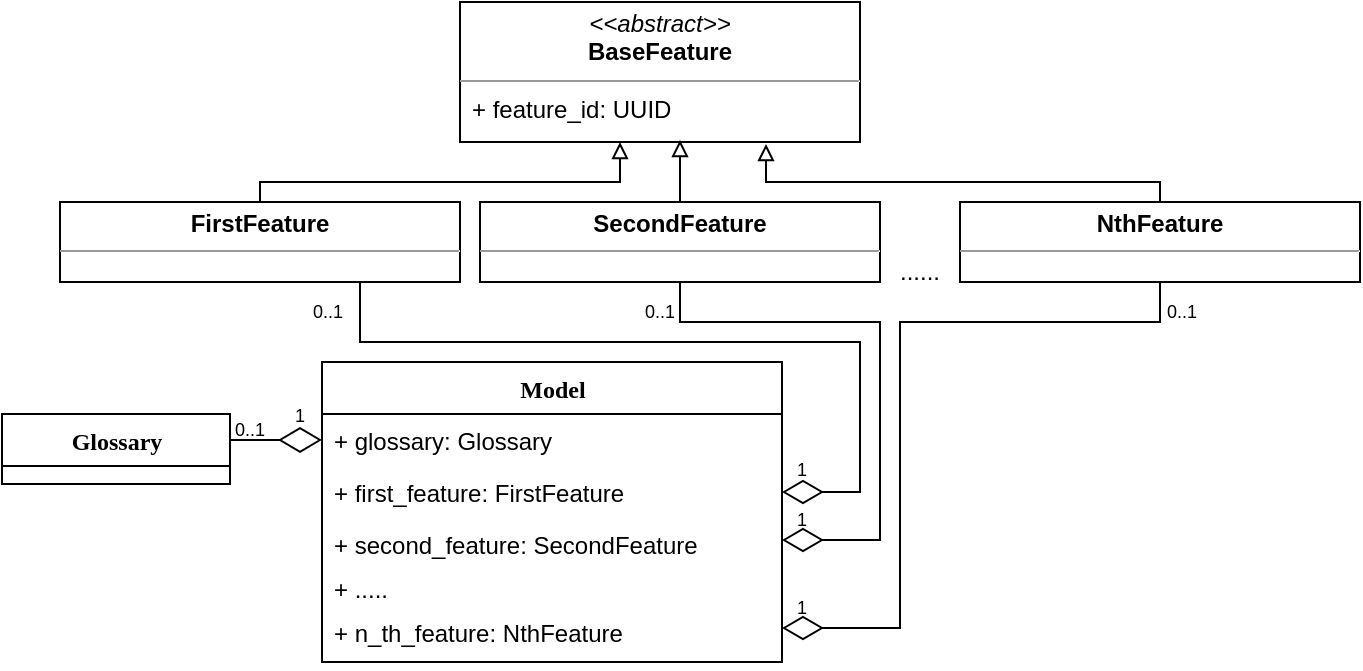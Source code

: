 <mxfile version="17.2.4" type="device"><diagram id="sNvvja3pMpfRMIOx0DTQ" name="Страница 1"><mxGraphModel dx="283" dy="206" grid="1" gridSize="10" guides="1" tooltips="1" connect="1" arrows="1" fold="1" page="1" pageScale="1" pageWidth="827" pageHeight="1169" math="0" shadow="0"><root><mxCell id="0"/><mxCell id="1" parent="0"/><mxCell id="qzwff1VxSf8DCvWkp-t--19" value="" style="group" parent="1" vertex="1" connectable="0"><mxGeometry x="229" width="200" height="70" as="geometry"/></mxCell><mxCell id="qzwff1VxSf8DCvWkp-t--13" value="&lt;p style=&quot;margin: 0px ; margin-top: 4px ; text-align: center&quot;&gt;&lt;i&gt;&amp;lt;&amp;lt;abstract&amp;gt;&amp;gt;&lt;/i&gt;&lt;br&gt;&lt;b&gt;BaseFeature&lt;/b&gt;&lt;br&gt;&lt;/p&gt;&lt;hr size=&quot;1&quot;&gt;&lt;p style=&quot;margin: 0px ; margin-left: 4px&quot;&gt;&lt;br&gt;&lt;/p&gt;" style="verticalAlign=top;align=left;overflow=fill;fontSize=12;fontFamily=Helvetica;html=1;rounded=0;shadow=0;comic=0;labelBackgroundColor=none;strokeWidth=1" parent="qzwff1VxSf8DCvWkp-t--19" vertex="1"><mxGeometry width="200" height="70" as="geometry"/></mxCell><mxCell id="qzwff1VxSf8DCvWkp-t--18" value="+ feature_id: UUID" style="text;html=1;strokeColor=none;fillColor=none;align=left;verticalAlign=top;spacingLeft=4;spacingRight=4;whiteSpace=wrap;overflow=hidden;rotatable=0;points=[[0,0.5],[1,0.5]];portConstraint=eastwest;" parent="qzwff1VxSf8DCvWkp-t--19" vertex="1"><mxGeometry y="40" width="200" height="30" as="geometry"/></mxCell><mxCell id="qzwff1VxSf8DCvWkp-t--20" value="Model" style="swimlane;html=1;fontStyle=1;align=center;verticalAlign=top;childLayout=stackLayout;horizontal=1;startSize=26;horizontalStack=0;resizeParent=1;resizeLast=0;collapsible=1;marginBottom=0;swimlaneFillColor=#ffffff;rounded=0;shadow=0;comic=0;labelBackgroundColor=none;strokeWidth=1;fillColor=none;fontFamily=Verdana;fontSize=12" parent="1" vertex="1"><mxGeometry x="160" y="180" width="230" height="150" as="geometry"/></mxCell><mxCell id="qzwff1VxSf8DCvWkp-t--21" value="+ glossary: Glossary" style="text;html=1;strokeColor=none;fillColor=none;align=left;verticalAlign=top;spacingLeft=4;spacingRight=4;whiteSpace=wrap;overflow=hidden;rotatable=0;points=[[0,0.5],[1,0.5]];portConstraint=eastwest;" parent="qzwff1VxSf8DCvWkp-t--20" vertex="1"><mxGeometry y="26" width="230" height="26" as="geometry"/></mxCell><mxCell id="qzwff1VxSf8DCvWkp-t--22" value="+ first_feature: FirstFeature" style="text;html=1;strokeColor=none;fillColor=none;align=left;verticalAlign=top;spacingLeft=4;spacingRight=4;whiteSpace=wrap;overflow=hidden;rotatable=0;points=[[0,0.5],[1,0.5]];portConstraint=eastwest;" parent="qzwff1VxSf8DCvWkp-t--20" vertex="1"><mxGeometry y="52" width="230" height="26" as="geometry"/></mxCell><mxCell id="qzwff1VxSf8DCvWkp-t--23" value="+ second_feature: SecondFeature" style="text;html=1;strokeColor=none;fillColor=none;align=left;verticalAlign=top;spacingLeft=4;spacingRight=4;whiteSpace=wrap;overflow=hidden;rotatable=0;points=[[0,0.5],[1,0.5]];portConstraint=eastwest;" parent="qzwff1VxSf8DCvWkp-t--20" vertex="1"><mxGeometry y="78" width="230" height="22" as="geometry"/></mxCell><mxCell id="qzwff1VxSf8DCvWkp-t--24" value="+ ....." style="text;html=1;strokeColor=none;fillColor=none;align=left;verticalAlign=top;spacingLeft=4;spacingRight=4;whiteSpace=wrap;overflow=hidden;rotatable=0;points=[[0,0.5],[1,0.5]];portConstraint=eastwest;" parent="qzwff1VxSf8DCvWkp-t--20" vertex="1"><mxGeometry y="100" width="230" height="22" as="geometry"/></mxCell><mxCell id="qzwff1VxSf8DCvWkp-t--25" value="+ n_th_feature: NthFeature" style="text;html=1;strokeColor=none;fillColor=none;align=left;verticalAlign=top;spacingLeft=4;spacingRight=4;whiteSpace=wrap;overflow=hidden;rotatable=0;points=[[0,0.5],[1,0.5]];portConstraint=eastwest;" parent="qzwff1VxSf8DCvWkp-t--20" vertex="1"><mxGeometry y="122" width="230" height="22" as="geometry"/></mxCell><mxCell id="qzwff1VxSf8DCvWkp-t--26" value="Glossary" style="swimlane;html=1;fontStyle=1;align=center;verticalAlign=top;childLayout=stackLayout;horizontal=1;startSize=26;horizontalStack=0;resizeParent=1;resizeLast=0;collapsible=1;marginBottom=0;swimlaneFillColor=#ffffff;rounded=0;shadow=0;comic=0;labelBackgroundColor=none;strokeWidth=1;fillColor=none;fontFamily=Verdana;fontSize=12" parent="1" vertex="1"><mxGeometry y="206" width="114" height="35" as="geometry"/></mxCell><mxCell id="qzwff1VxSf8DCvWkp-t--32" value="" style="group" parent="1" vertex="1" connectable="0"><mxGeometry x="29" y="100" width="200" height="40" as="geometry"/></mxCell><mxCell id="qzwff1VxSf8DCvWkp-t--33" value="&lt;p style=&quot;margin: 0px ; margin-top: 4px ; text-align: center&quot;&gt;&lt;b&gt;FirstFeature&lt;/b&gt;&lt;br&gt;&lt;/p&gt;&lt;hr size=&quot;1&quot;&gt;&lt;p style=&quot;margin: 0px ; margin-left: 4px&quot;&gt;&lt;br&gt;&lt;/p&gt;" style="verticalAlign=top;align=left;overflow=fill;fontSize=12;fontFamily=Helvetica;html=1;rounded=0;shadow=0;comic=0;labelBackgroundColor=none;strokeWidth=1" parent="qzwff1VxSf8DCvWkp-t--32" vertex="1"><mxGeometry width="200" height="40" as="geometry"/></mxCell><mxCell id="qzwff1VxSf8DCvWkp-t--35" value="" style="group" parent="1" vertex="1" connectable="0"><mxGeometry x="239" y="100" width="200" height="40" as="geometry"/></mxCell><mxCell id="qzwff1VxSf8DCvWkp-t--36" value="&lt;p style=&quot;margin: 0px ; margin-top: 4px ; text-align: center&quot;&gt;&lt;b&gt;SecondFeature&lt;/b&gt;&lt;br&gt;&lt;/p&gt;&lt;hr size=&quot;1&quot;&gt;&lt;p style=&quot;margin: 0px ; margin-left: 4px&quot;&gt;&lt;br&gt;&lt;/p&gt;" style="verticalAlign=top;align=left;overflow=fill;fontSize=12;fontFamily=Helvetica;html=1;rounded=0;shadow=0;comic=0;labelBackgroundColor=none;strokeWidth=1" parent="qzwff1VxSf8DCvWkp-t--35" vertex="1"><mxGeometry width="200" height="40" as="geometry"/></mxCell><mxCell id="qzwff1VxSf8DCvWkp-t--38" value="" style="group" parent="1" vertex="1" connectable="0"><mxGeometry x="479" y="100" width="200" height="40" as="geometry"/></mxCell><mxCell id="qzwff1VxSf8DCvWkp-t--39" value="&lt;p style=&quot;margin: 0px ; margin-top: 4px ; text-align: center&quot;&gt;&lt;b&gt;NthFeature&lt;/b&gt;&lt;br&gt;&lt;/p&gt;&lt;hr size=&quot;1&quot;&gt;&lt;p style=&quot;margin: 0px ; margin-left: 4px&quot;&gt;&lt;br&gt;&lt;/p&gt;" style="verticalAlign=top;align=left;overflow=fill;fontSize=12;fontFamily=Helvetica;html=1;rounded=0;shadow=0;comic=0;labelBackgroundColor=none;strokeWidth=1" parent="qzwff1VxSf8DCvWkp-t--38" vertex="1"><mxGeometry width="200" height="40" as="geometry"/></mxCell><mxCell id="qzwff1VxSf8DCvWkp-t--42" value="......" style="text;html=1;strokeColor=none;fillColor=none;align=center;verticalAlign=middle;whiteSpace=wrap;rounded=0;" parent="1" vertex="1"><mxGeometry x="429" y="120" width="60" height="30" as="geometry"/></mxCell><mxCell id="qzwff1VxSf8DCvWkp-t--43" style="edgeStyle=orthogonalEdgeStyle;rounded=0;orthogonalLoop=1;jettySize=auto;html=1;exitX=0.5;exitY=0;exitDx=0;exitDy=0;entryX=0.4;entryY=1;entryDx=0;entryDy=0;entryPerimeter=0;endArrow=block;endFill=0;" parent="1" source="qzwff1VxSf8DCvWkp-t--33" target="qzwff1VxSf8DCvWkp-t--18" edge="1"><mxGeometry relative="1" as="geometry"><Array as="points"><mxPoint x="129" y="90"/><mxPoint x="309" y="90"/></Array></mxGeometry></mxCell><mxCell id="qzwff1VxSf8DCvWkp-t--44" style="edgeStyle=orthogonalEdgeStyle;rounded=0;orthogonalLoop=1;jettySize=auto;html=1;exitX=0.5;exitY=0;exitDx=0;exitDy=0;entryX=0.55;entryY=0.967;entryDx=0;entryDy=0;entryPerimeter=0;endArrow=block;endFill=0;" parent="1" source="qzwff1VxSf8DCvWkp-t--36" target="qzwff1VxSf8DCvWkp-t--18" edge="1"><mxGeometry relative="1" as="geometry"/></mxCell><mxCell id="qzwff1VxSf8DCvWkp-t--45" style="edgeStyle=orthogonalEdgeStyle;rounded=0;orthogonalLoop=1;jettySize=auto;html=1;exitX=0.5;exitY=0;exitDx=0;exitDy=0;entryX=0.765;entryY=1.033;entryDx=0;entryDy=0;entryPerimeter=0;endArrow=block;endFill=0;" parent="1" source="qzwff1VxSf8DCvWkp-t--39" target="qzwff1VxSf8DCvWkp-t--18" edge="1"><mxGeometry relative="1" as="geometry"><Array as="points"><mxPoint x="579" y="90"/><mxPoint x="382" y="90"/></Array></mxGeometry></mxCell><mxCell id="zyHlS-XEKDfGY-NecR_m-1" style="edgeStyle=orthogonalEdgeStyle;rounded=0;orthogonalLoop=1;jettySize=auto;html=1;exitX=0;exitY=0.5;exitDx=0;exitDy=0;entryX=1;entryY=0.5;entryDx=0;entryDy=0;endArrow=none;endFill=0;startArrow=diamondThin;startFill=0;startSize=19;jumpSize=6;" parent="1" source="qzwff1VxSf8DCvWkp-t--21" target="qzwff1VxSf8DCvWkp-t--26" edge="1"><mxGeometry relative="1" as="geometry"/></mxCell><mxCell id="zyHlS-XEKDfGY-NecR_m-3" style="edgeStyle=orthogonalEdgeStyle;rounded=0;orthogonalLoop=1;jettySize=auto;html=1;exitX=1;exitY=0.5;exitDx=0;exitDy=0;entryX=0.75;entryY=1;entryDx=0;entryDy=0;endArrow=none;endFill=0;startArrow=diamondThin;startFill=0;endSize=18;startSize=18;" parent="1" source="qzwff1VxSf8DCvWkp-t--22" target="qzwff1VxSf8DCvWkp-t--33" edge="1"><mxGeometry relative="1" as="geometry"><Array as="points"><mxPoint x="429" y="245"/><mxPoint x="429" y="170"/><mxPoint x="179" y="170"/></Array></mxGeometry></mxCell><mxCell id="EMHlFzzZZAKoCvnwV-lb-1" style="edgeStyle=orthogonalEdgeStyle;rounded=0;orthogonalLoop=1;jettySize=auto;html=1;exitX=1;exitY=0.5;exitDx=0;exitDy=0;entryX=0.5;entryY=1;entryDx=0;entryDy=0;endArrow=none;endFill=0;startArrow=diamondThin;startFill=0;endSize=18;startSize=18;" edge="1" parent="1"><mxGeometry relative="1" as="geometry"><Array as="points"><mxPoint x="439" y="269"/><mxPoint x="439" y="160"/><mxPoint x="339" y="160"/></Array><mxPoint x="390" y="269" as="sourcePoint"/><mxPoint x="339.0" y="140.0" as="targetPoint"/></mxGeometry></mxCell><mxCell id="EMHlFzzZZAKoCvnwV-lb-2" style="edgeStyle=orthogonalEdgeStyle;rounded=0;orthogonalLoop=1;jettySize=auto;html=1;exitX=1;exitY=0.5;exitDx=0;exitDy=0;entryX=0.5;entryY=1;entryDx=0;entryDy=0;endArrow=none;endFill=0;startArrow=diamondThin;startFill=0;endSize=18;startSize=18;" edge="1" parent="1" source="qzwff1VxSf8DCvWkp-t--25" target="qzwff1VxSf8DCvWkp-t--39"><mxGeometry relative="1" as="geometry"><Array as="points"><mxPoint x="449" y="313"/><mxPoint x="449" y="160"/><mxPoint x="579" y="160"/></Array><mxPoint x="434" y="345" as="sourcePoint"/><mxPoint x="214.0" y="200.0" as="targetPoint"/></mxGeometry></mxCell><mxCell id="EMHlFzzZZAKoCvnwV-lb-3" value="0..1" style="text;html=1;strokeColor=none;fillColor=none;align=center;verticalAlign=middle;whiteSpace=wrap;rounded=0;fontSize=9;" vertex="1" parent="1"><mxGeometry x="114" y="208.5" width="20" height="10" as="geometry"/></mxCell><mxCell id="EMHlFzzZZAKoCvnwV-lb-4" value="1" style="text;html=1;strokeColor=none;fillColor=none;align=center;verticalAlign=middle;whiteSpace=wrap;rounded=0;fontSize=9;" vertex="1" parent="1"><mxGeometry x="144" y="202" width="10" height="10" as="geometry"/></mxCell><mxCell id="EMHlFzzZZAKoCvnwV-lb-5" value="0..1" style="text;html=1;strokeColor=none;fillColor=none;align=center;verticalAlign=middle;whiteSpace=wrap;rounded=0;fontSize=9;" vertex="1" parent="1"><mxGeometry x="153" y="150" width="20" height="10" as="geometry"/></mxCell><mxCell id="EMHlFzzZZAKoCvnwV-lb-6" value="1" style="text;html=1;strokeColor=none;fillColor=none;align=center;verticalAlign=middle;whiteSpace=wrap;rounded=0;fontSize=9;" vertex="1" parent="1"><mxGeometry x="395" y="298" width="10" height="10" as="geometry"/></mxCell><mxCell id="EMHlFzzZZAKoCvnwV-lb-8" value="1" style="text;html=1;strokeColor=none;fillColor=none;align=center;verticalAlign=middle;whiteSpace=wrap;rounded=0;fontSize=9;" vertex="1" parent="1"><mxGeometry x="395" y="254" width="10" height="10" as="geometry"/></mxCell><mxCell id="EMHlFzzZZAKoCvnwV-lb-9" value="1" style="text;html=1;strokeColor=none;fillColor=none;align=center;verticalAlign=middle;whiteSpace=wrap;rounded=0;fontSize=9;" vertex="1" parent="1"><mxGeometry x="395" y="229" width="10" height="10" as="geometry"/></mxCell><mxCell id="EMHlFzzZZAKoCvnwV-lb-11" value="0..1" style="text;html=1;strokeColor=none;fillColor=none;align=center;verticalAlign=middle;whiteSpace=wrap;rounded=0;fontSize=9;" vertex="1" parent="1"><mxGeometry x="319" y="150" width="20" height="10" as="geometry"/></mxCell><mxCell id="EMHlFzzZZAKoCvnwV-lb-12" value="0..1" style="text;html=1;strokeColor=none;fillColor=none;align=center;verticalAlign=middle;whiteSpace=wrap;rounded=0;fontSize=9;" vertex="1" parent="1"><mxGeometry x="580" y="150" width="20" height="10" as="geometry"/></mxCell></root></mxGraphModel></diagram></mxfile>